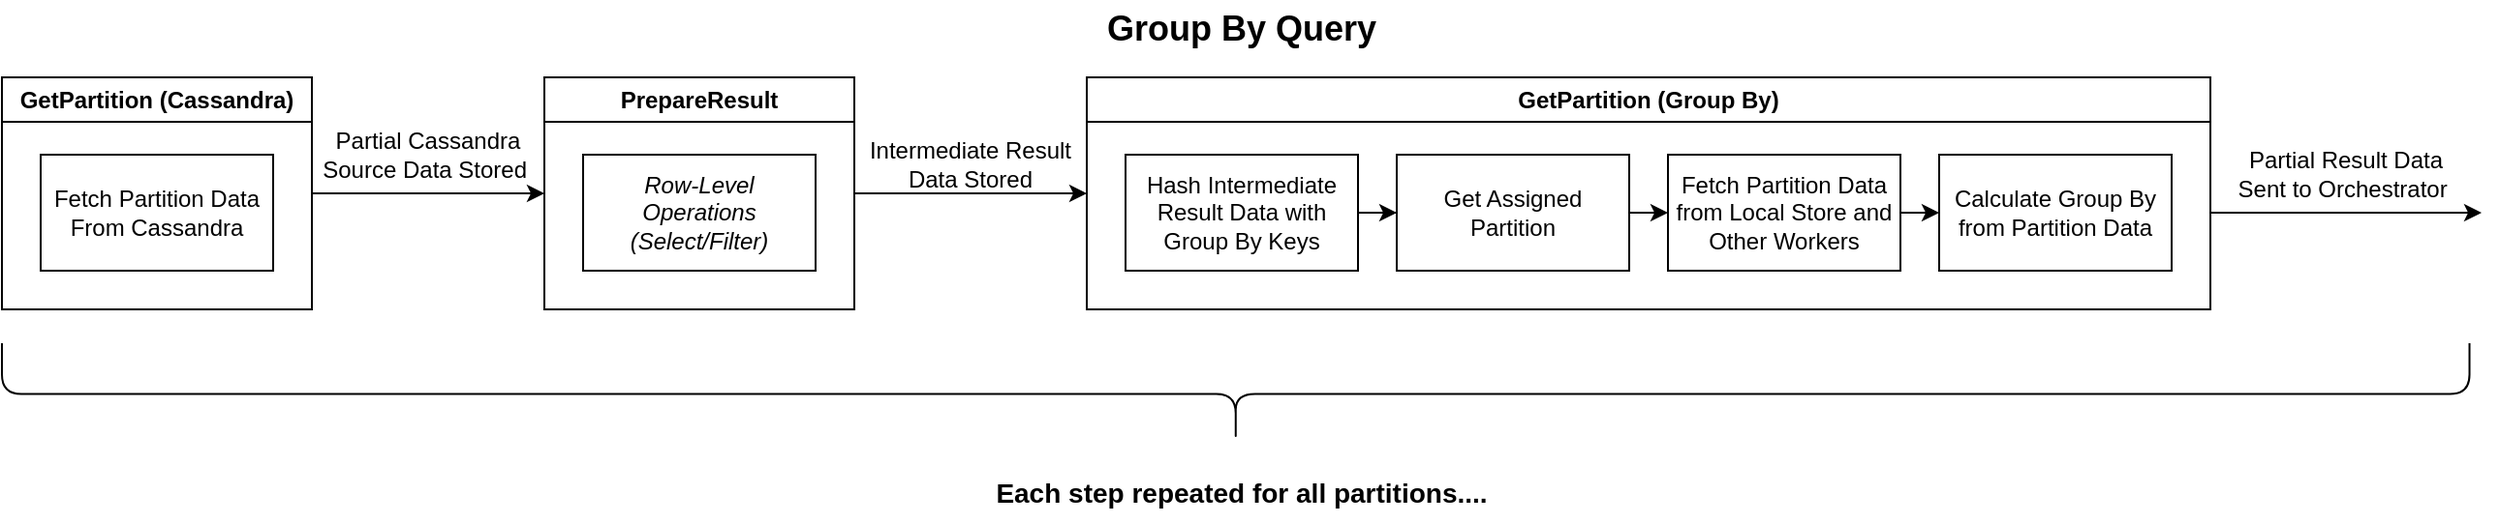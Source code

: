 <mxfile version="21.0.6" type="device"><diagram name="Page-1" id="cmKV8yQIGo64tzcf7GAw"><mxGraphModel dx="1436" dy="728" grid="1" gridSize="10" guides="1" tooltips="1" connect="1" arrows="1" fold="1" page="1" pageScale="1" pageWidth="827" pageHeight="1169" math="0" shadow="0"><root><mxCell id="0"/><mxCell id="1" parent="0"/><mxCell id="hlZoV5leAwGnjRBlznQq-1" style="edgeStyle=orthogonalEdgeStyle;rounded=0;orthogonalLoop=1;jettySize=auto;html=1;exitX=1;exitY=0.5;exitDx=0;exitDy=0;" parent="1" source="hlZoV5leAwGnjRBlznQq-2" edge="1"><mxGeometry relative="1" as="geometry"><mxPoint x="600" y="140" as="targetPoint"/></mxGeometry></mxCell><mxCell id="hlZoV5leAwGnjRBlznQq-2" value="PrepareResult" style="swimlane;whiteSpace=wrap;html=1;" parent="1" vertex="1"><mxGeometry x="320" y="80" width="160" height="120" as="geometry"/></mxCell><mxCell id="hlZoV5leAwGnjRBlznQq-3" value="&lt;i&gt;Row-Level Operations (Select/Filter)&lt;/i&gt;" style="rounded=0;whiteSpace=wrap;html=1;" parent="hlZoV5leAwGnjRBlznQq-2" vertex="1"><mxGeometry x="20" y="40" width="120" height="60" as="geometry"/></mxCell><mxCell id="hlZoV5leAwGnjRBlznQq-4" style="edgeStyle=orthogonalEdgeStyle;rounded=0;orthogonalLoop=1;jettySize=auto;html=1;exitX=1;exitY=0.5;exitDx=0;exitDy=0;entryX=0;entryY=0.5;entryDx=0;entryDy=0;" parent="1" source="hlZoV5leAwGnjRBlznQq-5" target="hlZoV5leAwGnjRBlznQq-2" edge="1"><mxGeometry relative="1" as="geometry"/></mxCell><mxCell id="hlZoV5leAwGnjRBlznQq-5" value="GetPartition (Cassandra)" style="swimlane;whiteSpace=wrap;html=1;" parent="1" vertex="1"><mxGeometry x="40" y="80" width="160" height="120" as="geometry"/></mxCell><mxCell id="hlZoV5leAwGnjRBlznQq-6" value="Fetch Partition Data From Cassandra" style="rounded=0;whiteSpace=wrap;html=1;" parent="hlZoV5leAwGnjRBlznQq-5" vertex="1"><mxGeometry x="20" y="40" width="120" height="60" as="geometry"/></mxCell><mxCell id="hlZoV5leAwGnjRBlznQq-7" value="&lt;font style=&quot;font-size: 18px;&quot;&gt;Group By Query&lt;/font&gt;" style="text;html=1;strokeColor=none;fillColor=none;align=center;verticalAlign=middle;whiteSpace=wrap;rounded=0;fontStyle=1" parent="1" vertex="1"><mxGeometry x="40" y="40" width="1280" height="30" as="geometry"/></mxCell><mxCell id="hlZoV5leAwGnjRBlznQq-8" value="Partial Cassandra Source Data Stored&amp;nbsp;" style="text;html=1;strokeColor=none;fillColor=none;align=center;verticalAlign=middle;whiteSpace=wrap;rounded=0;" parent="1" vertex="1"><mxGeometry x="200" y="100" width="120" height="40" as="geometry"/></mxCell><mxCell id="hlZoV5leAwGnjRBlznQq-9" value="Intermediate Result Data Stored" style="text;html=1;strokeColor=none;fillColor=none;align=center;verticalAlign=middle;whiteSpace=wrap;rounded=0;" parent="1" vertex="1"><mxGeometry x="480" y="110" width="120" height="30" as="geometry"/></mxCell><mxCell id="hlZoV5leAwGnjRBlznQq-10" value="GetPartition (Group By)" style="swimlane;whiteSpace=wrap;html=1;" parent="1" vertex="1"><mxGeometry x="600" y="80" width="580" height="120" as="geometry"/></mxCell><mxCell id="hlZoV5leAwGnjRBlznQq-15" style="edgeStyle=orthogonalEdgeStyle;rounded=0;orthogonalLoop=1;jettySize=auto;html=1;exitX=1;exitY=0.5;exitDx=0;exitDy=0;" parent="hlZoV5leAwGnjRBlznQq-10" source="hlZoV5leAwGnjRBlznQq-11" target="hlZoV5leAwGnjRBlznQq-13" edge="1"><mxGeometry relative="1" as="geometry"/></mxCell><mxCell id="hlZoV5leAwGnjRBlznQq-11" value="Hash Intermediate Result Data with Group By Keys" style="rounded=0;whiteSpace=wrap;html=1;" parent="hlZoV5leAwGnjRBlznQq-10" vertex="1"><mxGeometry x="20" y="40" width="120" height="60" as="geometry"/></mxCell><mxCell id="hlZoV5leAwGnjRBlznQq-16" style="edgeStyle=orthogonalEdgeStyle;rounded=0;orthogonalLoop=1;jettySize=auto;html=1;exitX=1;exitY=0.5;exitDx=0;exitDy=0;entryX=0;entryY=0.5;entryDx=0;entryDy=0;" parent="hlZoV5leAwGnjRBlznQq-10" source="hlZoV5leAwGnjRBlznQq-13" target="hlZoV5leAwGnjRBlznQq-14" edge="1"><mxGeometry relative="1" as="geometry"/></mxCell><mxCell id="hlZoV5leAwGnjRBlznQq-13" value="Get Assigned Partition" style="rounded=0;whiteSpace=wrap;html=1;" parent="hlZoV5leAwGnjRBlznQq-10" vertex="1"><mxGeometry x="160" y="40" width="120" height="60" as="geometry"/></mxCell><mxCell id="hlZoV5leAwGnjRBlznQq-18" style="edgeStyle=orthogonalEdgeStyle;rounded=0;orthogonalLoop=1;jettySize=auto;html=1;exitX=1;exitY=0.5;exitDx=0;exitDy=0;entryX=0;entryY=0.5;entryDx=0;entryDy=0;" parent="hlZoV5leAwGnjRBlznQq-10" source="hlZoV5leAwGnjRBlznQq-14" target="hlZoV5leAwGnjRBlznQq-17" edge="1"><mxGeometry relative="1" as="geometry"/></mxCell><mxCell id="hlZoV5leAwGnjRBlznQq-14" value="Fetch Partition Data from Local Store and Other Workers" style="rounded=0;whiteSpace=wrap;html=1;" parent="hlZoV5leAwGnjRBlznQq-10" vertex="1"><mxGeometry x="300" y="40" width="120" height="60" as="geometry"/></mxCell><mxCell id="hlZoV5leAwGnjRBlznQq-17" value="Calculate Group By from Partition Data" style="rounded=0;whiteSpace=wrap;html=1;" parent="hlZoV5leAwGnjRBlznQq-10" vertex="1"><mxGeometry x="440" y="40" width="120" height="60" as="geometry"/></mxCell><mxCell id="hlZoV5leAwGnjRBlznQq-20" style="edgeStyle=orthogonalEdgeStyle;rounded=0;orthogonalLoop=1;jettySize=auto;html=1;exitX=1;exitY=0.5;exitDx=0;exitDy=0;" parent="1" edge="1"><mxGeometry relative="1" as="geometry"><mxPoint x="1320" y="150" as="targetPoint"/><mxPoint x="1180" y="150" as="sourcePoint"/></mxGeometry></mxCell><mxCell id="hlZoV5leAwGnjRBlznQq-21" value="Partial Result Data Sent to Orchestrator&amp;nbsp;" style="text;html=1;strokeColor=none;fillColor=none;align=center;verticalAlign=middle;whiteSpace=wrap;rounded=0;" parent="1" vertex="1"><mxGeometry x="1190" y="110" width="120" height="40" as="geometry"/></mxCell><mxCell id="IB83qwfCUXHfS5SDb1AY-1" value="&lt;font style=&quot;font-size: 14px;&quot;&gt;Each step repeated for all partitions....&lt;/font&gt;" style="text;html=1;strokeColor=none;fillColor=none;align=center;verticalAlign=middle;whiteSpace=wrap;rounded=0;fontStyle=1" vertex="1" parent="1"><mxGeometry x="40" y="280" width="1280" height="30" as="geometry"/></mxCell><mxCell id="IB83qwfCUXHfS5SDb1AY-2" value="" style="shape=curlyBracket;whiteSpace=wrap;html=1;rounded=1;labelPosition=left;verticalLabelPosition=middle;align=right;verticalAlign=middle;rotation=-90;" vertex="1" parent="1"><mxGeometry x="650.63" y="-393.12" width="52.5" height="1273.75" as="geometry"/></mxCell></root></mxGraphModel></diagram></mxfile>
